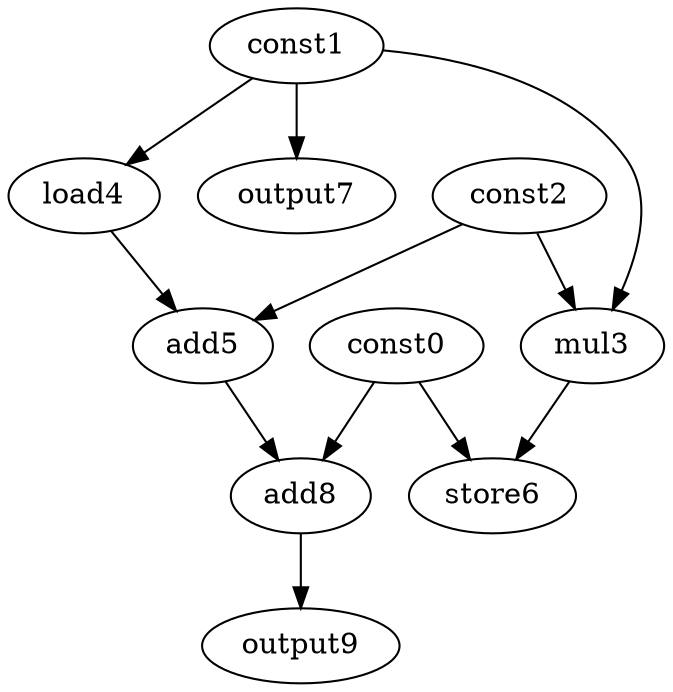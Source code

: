 digraph G { 
const0[opcode=const]; 
const1[opcode=const]; 
const2[opcode=const]; 
mul3[opcode=mul]; 
load4[opcode=load]; 
add5[opcode=add]; 
store6[opcode=store]; 
output7[opcode=output]; 
add8[opcode=add]; 
output9[opcode=output]; 
const1->mul3[operand=0];
const2->mul3[operand=1];
const1->load4[operand=0];
const1->output7[operand=0];
const2->add5[operand=0];
load4->add5[operand=1];
const0->store6[operand=0];
mul3->store6[operand=1];
const0->add8[operand=0];
add5->add8[operand=1];
add8->output9[operand=0];
}
